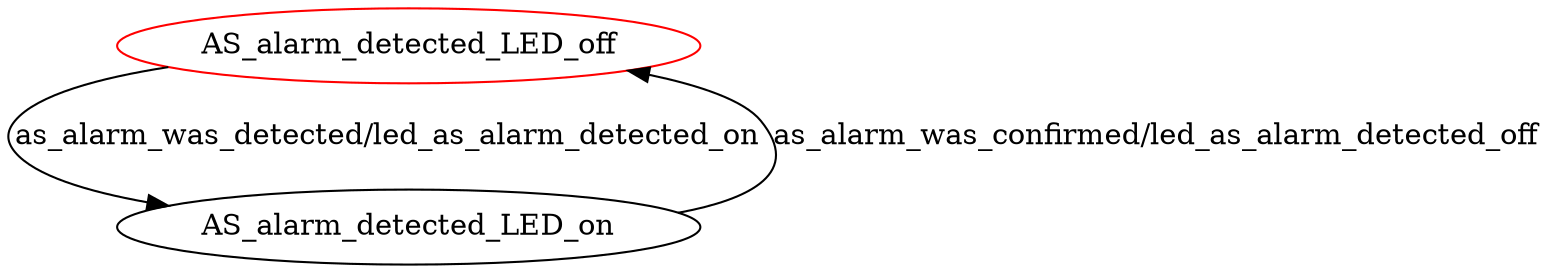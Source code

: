 digraph G {
label=""
AS_alarm_detected_LED_off [color="red"]
AS_alarm_detected_LED_off
AS_alarm_detected_LED_on
AS_alarm_detected_LED_off [label="AS_alarm_detected_LED_off"];
AS_alarm_detected_LED_off -> AS_alarm_detected_LED_on[label="as_alarm_was_detected/led_as_alarm_detected_on"]
AS_alarm_detected_LED_on [label="AS_alarm_detected_LED_on"];
AS_alarm_detected_LED_on -> AS_alarm_detected_LED_off[label="as_alarm_was_confirmed/led_as_alarm_detected_off"]
}